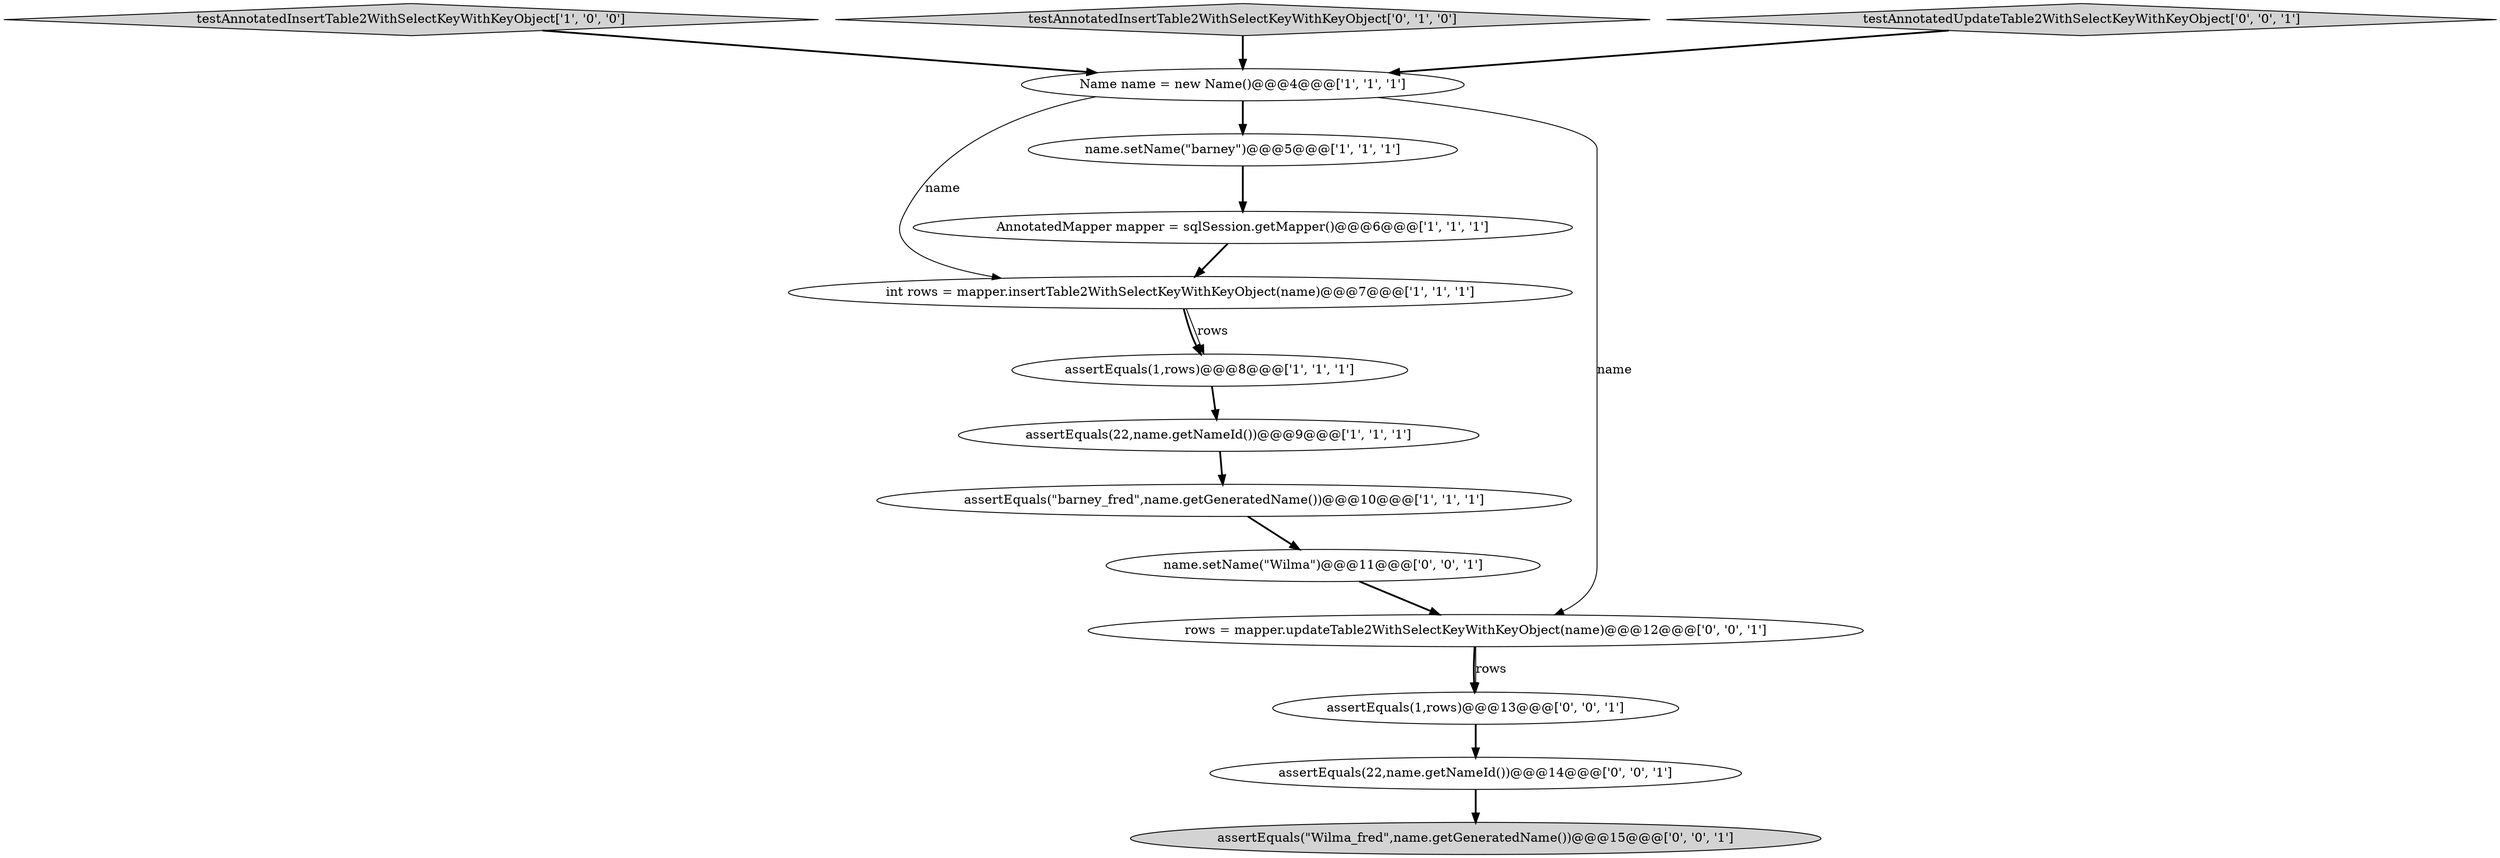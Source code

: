 digraph {
7 [style = filled, label = "assertEquals(22,name.getNameId())@@@9@@@['1', '1', '1']", fillcolor = white, shape = ellipse image = "AAA0AAABBB1BBB"];
9 [style = filled, label = "name.setName(\"Wilma\")@@@11@@@['0', '0', '1']", fillcolor = white, shape = ellipse image = "AAA0AAABBB3BBB"];
3 [style = filled, label = "testAnnotatedInsertTable2WithSelectKeyWithKeyObject['1', '0', '0']", fillcolor = lightgray, shape = diamond image = "AAA0AAABBB1BBB"];
2 [style = filled, label = "assertEquals(\"barney_fred\",name.getGeneratedName())@@@10@@@['1', '1', '1']", fillcolor = white, shape = ellipse image = "AAA0AAABBB1BBB"];
11 [style = filled, label = "assertEquals(22,name.getNameId())@@@14@@@['0', '0', '1']", fillcolor = white, shape = ellipse image = "AAA0AAABBB3BBB"];
4 [style = filled, label = "AnnotatedMapper mapper = sqlSession.getMapper()@@@6@@@['1', '1', '1']", fillcolor = white, shape = ellipse image = "AAA0AAABBB1BBB"];
1 [style = filled, label = "assertEquals(1,rows)@@@8@@@['1', '1', '1']", fillcolor = white, shape = ellipse image = "AAA0AAABBB1BBB"];
14 [style = filled, label = "assertEquals(\"Wilma_fred\",name.getGeneratedName())@@@15@@@['0', '0', '1']", fillcolor = lightgray, shape = ellipse image = "AAA0AAABBB3BBB"];
6 [style = filled, label = "int rows = mapper.insertTable2WithSelectKeyWithKeyObject(name)@@@7@@@['1', '1', '1']", fillcolor = white, shape = ellipse image = "AAA0AAABBB1BBB"];
8 [style = filled, label = "testAnnotatedInsertTable2WithSelectKeyWithKeyObject['0', '1', '0']", fillcolor = lightgray, shape = diamond image = "AAA0AAABBB2BBB"];
12 [style = filled, label = "testAnnotatedUpdateTable2WithSelectKeyWithKeyObject['0', '0', '1']", fillcolor = lightgray, shape = diamond image = "AAA0AAABBB3BBB"];
5 [style = filled, label = "Name name = new Name()@@@4@@@['1', '1', '1']", fillcolor = white, shape = ellipse image = "AAA0AAABBB1BBB"];
13 [style = filled, label = "rows = mapper.updateTable2WithSelectKeyWithKeyObject(name)@@@12@@@['0', '0', '1']", fillcolor = white, shape = ellipse image = "AAA0AAABBB3BBB"];
10 [style = filled, label = "assertEquals(1,rows)@@@13@@@['0', '0', '1']", fillcolor = white, shape = ellipse image = "AAA0AAABBB3BBB"];
0 [style = filled, label = "name.setName(\"barney\")@@@5@@@['1', '1', '1']", fillcolor = white, shape = ellipse image = "AAA0AAABBB1BBB"];
13->10 [style = bold, label=""];
6->1 [style = bold, label=""];
6->1 [style = solid, label="rows"];
5->13 [style = solid, label="name"];
3->5 [style = bold, label=""];
2->9 [style = bold, label=""];
12->5 [style = bold, label=""];
8->5 [style = bold, label=""];
5->0 [style = bold, label=""];
0->4 [style = bold, label=""];
4->6 [style = bold, label=""];
1->7 [style = bold, label=""];
7->2 [style = bold, label=""];
11->14 [style = bold, label=""];
5->6 [style = solid, label="name"];
13->10 [style = solid, label="rows"];
9->13 [style = bold, label=""];
10->11 [style = bold, label=""];
}
